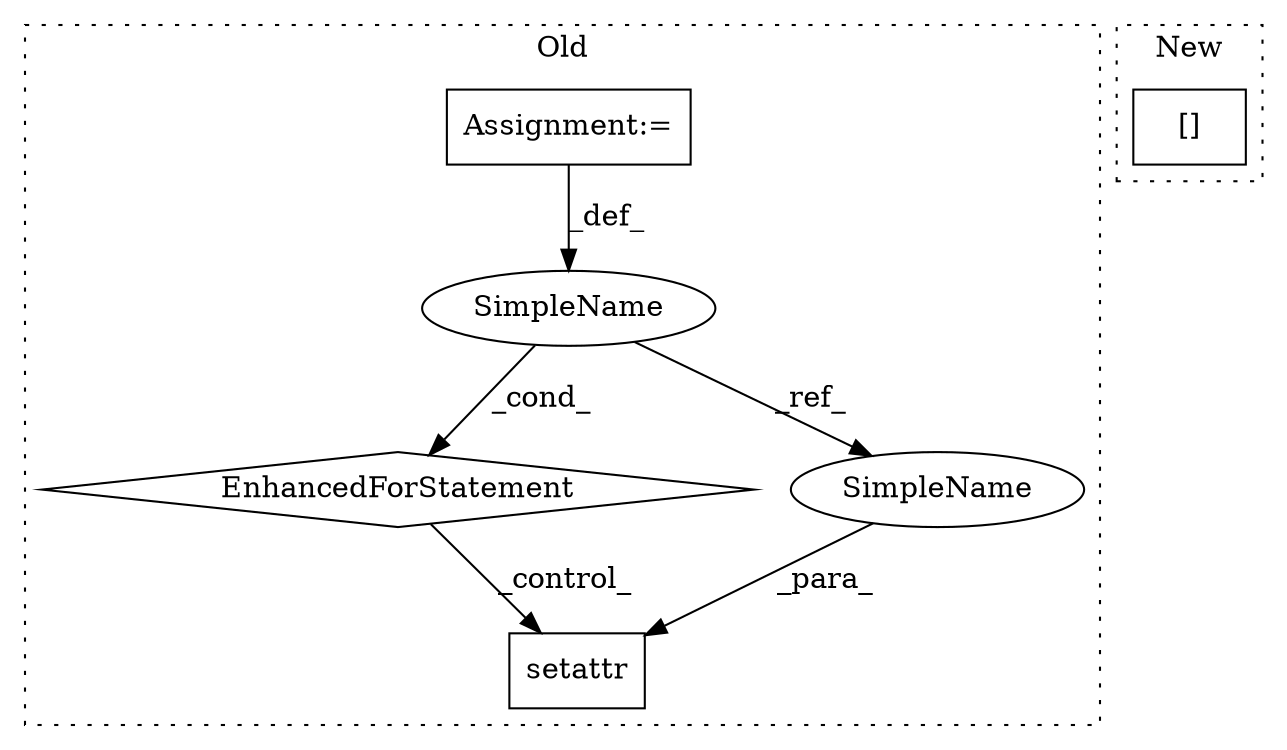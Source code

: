 digraph G {
subgraph cluster0 {
1 [label="setattr" a="32" s="7068,7091" l="8,1" shape="box"];
3 [label="EnhancedForStatement" a="70" s="6563,6648" l="53,2" shape="diamond"];
4 [label="Assignment:=" a="7" s="6563,6648" l="53,2" shape="box"];
5 [label="SimpleName" a="42" s="6620" l="7" shape="ellipse"];
6 [label="SimpleName" a="42" s="7084" l="7" shape="ellipse"];
label = "Old";
style="dotted";
}
subgraph cluster1 {
2 [label="[]" a="2" s="2945,2952" l="6,1" shape="box"];
label = "New";
style="dotted";
}
3 -> 1 [label="_control_"];
4 -> 5 [label="_def_"];
5 -> 3 [label="_cond_"];
5 -> 6 [label="_ref_"];
6 -> 1 [label="_para_"];
}
